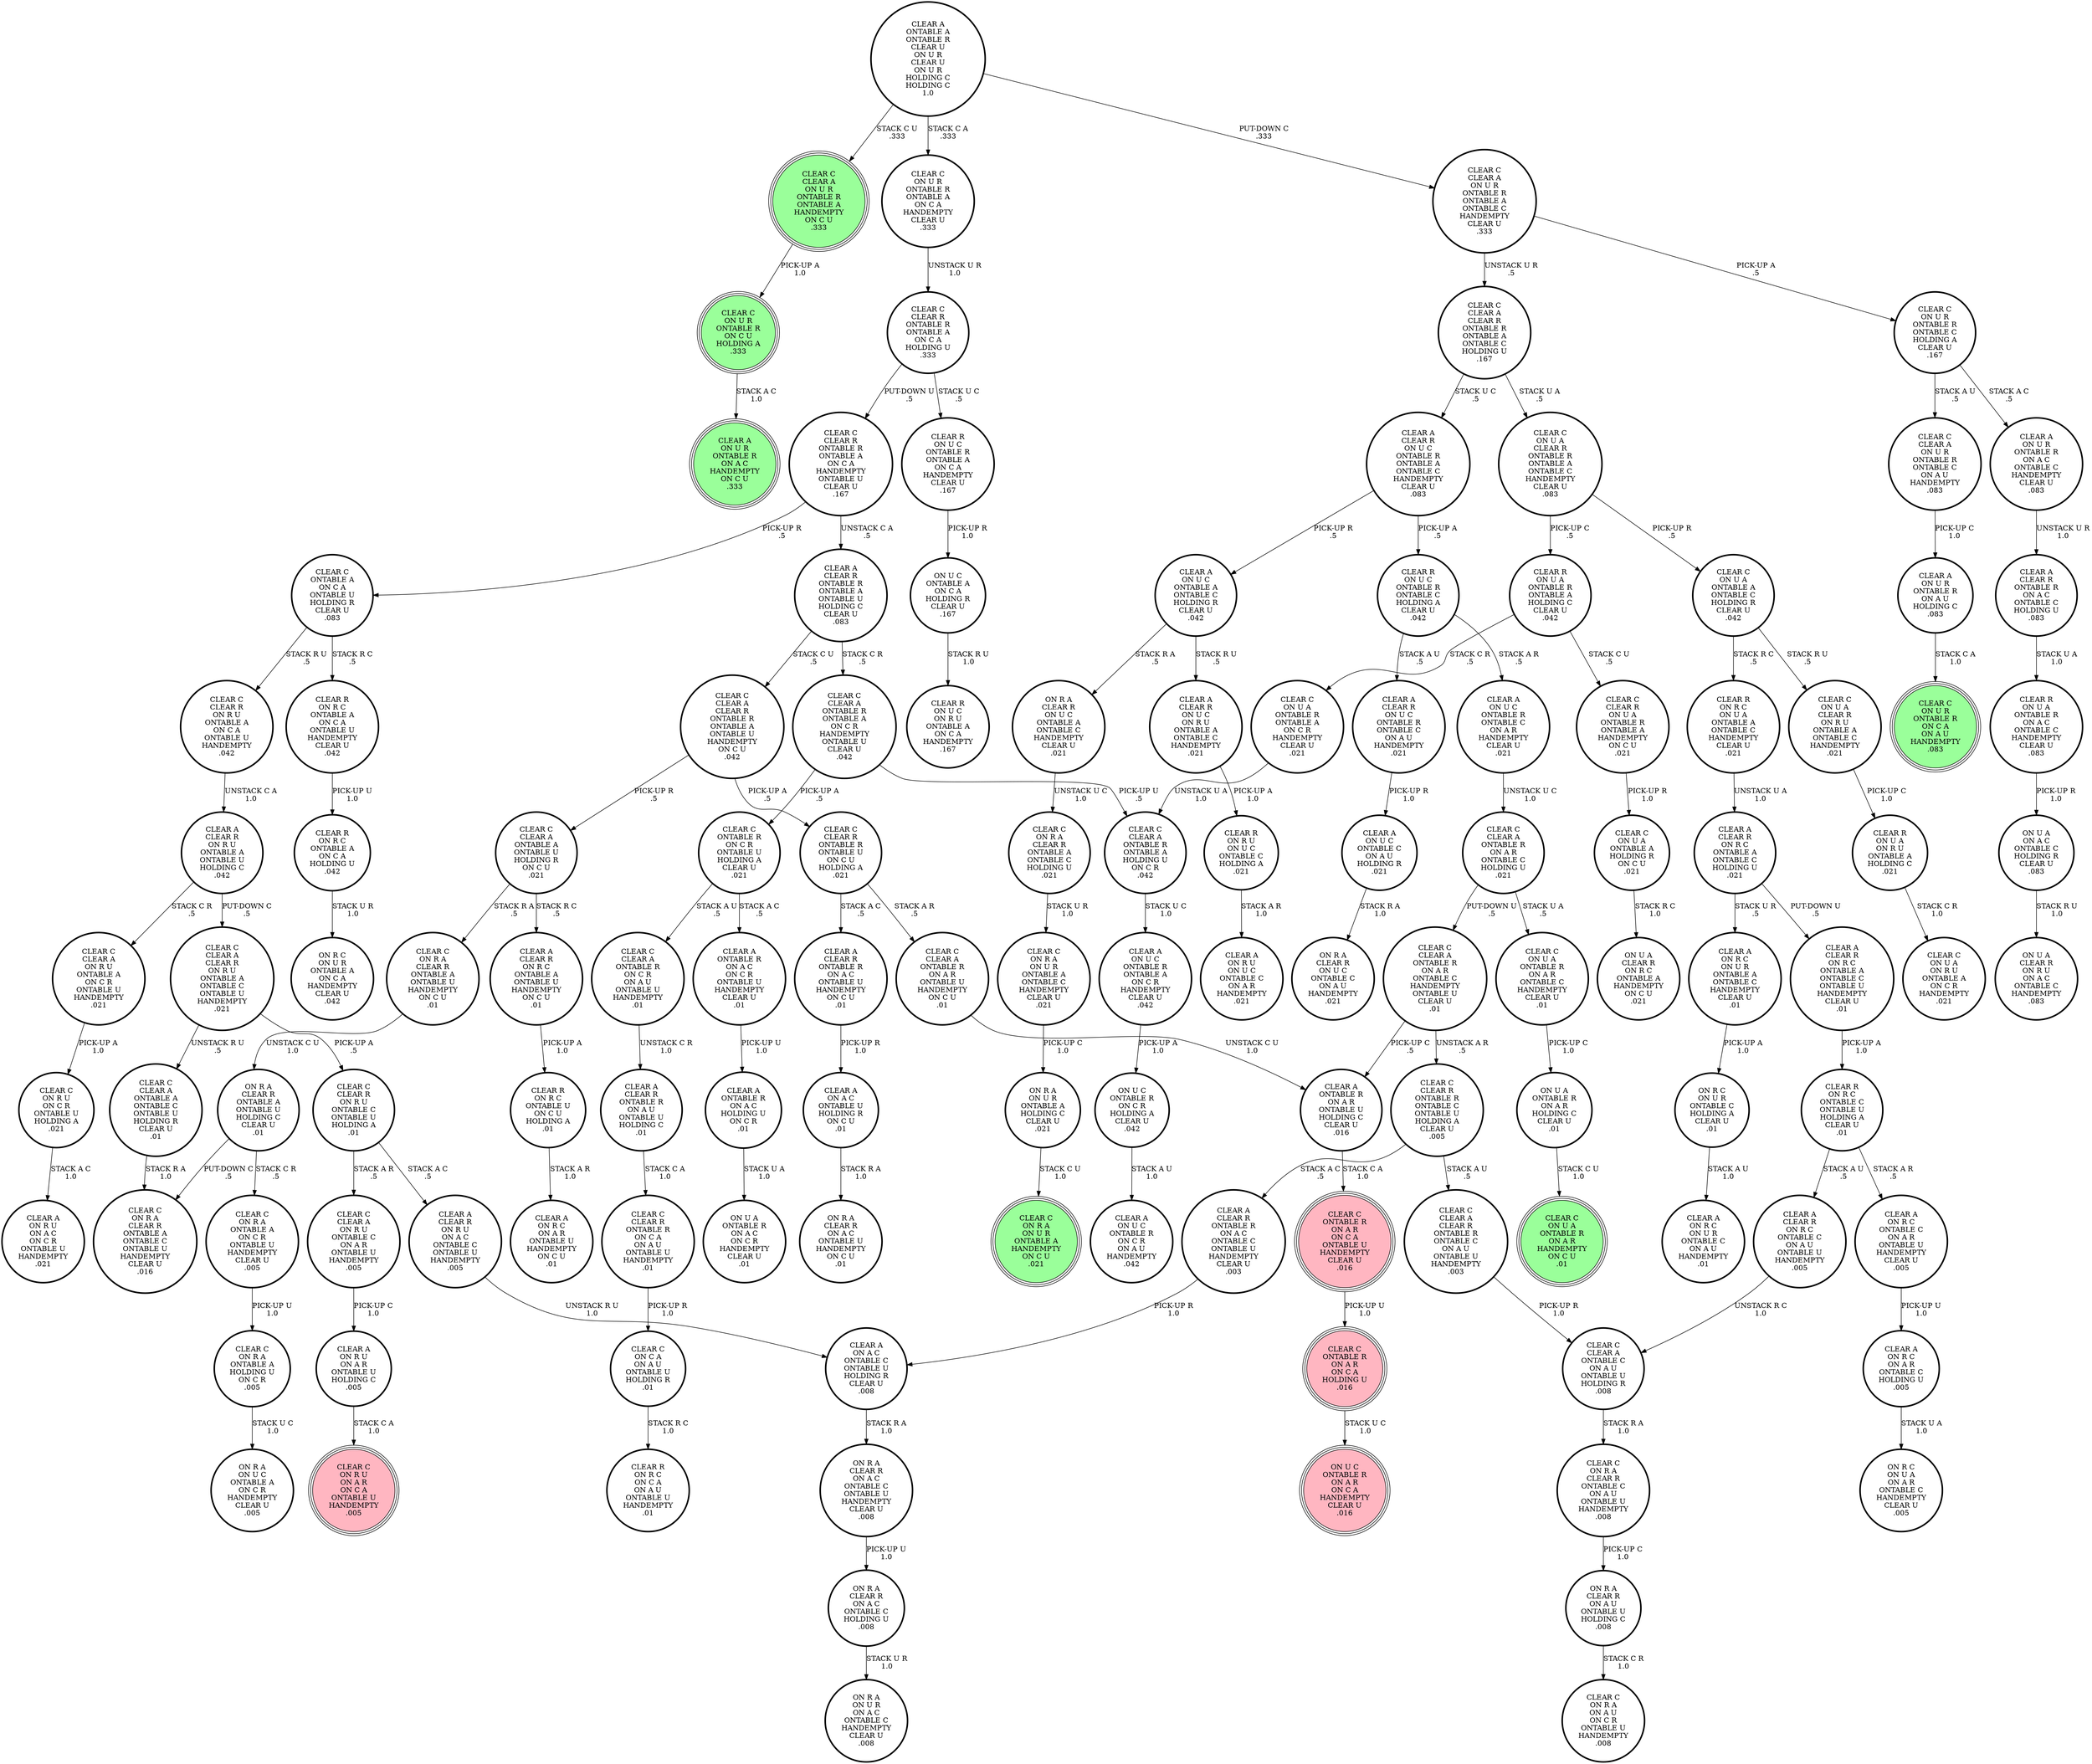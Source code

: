 digraph {
"CLEAR C\nCLEAR A\nON U R\nONTABLE R\nONTABLE A\nHANDEMPTY\nON C U\n.333\n" -> "CLEAR C\nON U R\nONTABLE R\nON C U\nHOLDING A\n.333\n"[label="PICK-UP A\n1.0\n"];
"CLEAR C\nON U A\nCLEAR R\nONTABLE R\nONTABLE A\nONTABLE C\nHANDEMPTY\nCLEAR U\n.083\n" -> "CLEAR C\nON U A\nONTABLE A\nONTABLE C\nHOLDING R\nCLEAR U\n.042\n"[label="PICK-UP R\n.5\n"];
"CLEAR C\nON U A\nCLEAR R\nONTABLE R\nONTABLE A\nONTABLE C\nHANDEMPTY\nCLEAR U\n.083\n" -> "CLEAR R\nON U A\nONTABLE R\nONTABLE A\nHOLDING C\nCLEAR U\n.042\n"[label="PICK-UP C\n.5\n"];
"CLEAR C\nON R U\nON C R\nONTABLE U\nHOLDING A\n.021\n" -> "CLEAR A\nON R U\nON A C\nON C R\nONTABLE U\nHANDEMPTY\n.021\n"[label="STACK A C\n1.0\n"];
"CLEAR C\nCLEAR A\nON R U\nONTABLE C\nON A R\nONTABLE U\nHANDEMPTY\n.005\n" -> "CLEAR A\nON R U\nON A R\nONTABLE U\nHOLDING C\n.005\n"[label="PICK-UP C\n1.0\n"];
"CLEAR C\nON C A\nON A U\nONTABLE U\nHOLDING R\n.01\n" -> "CLEAR R\nON R C\nON C A\nON A U\nONTABLE U\nHANDEMPTY\n.01\n"[label="STACK R C\n1.0\n"];
"CLEAR C\nCLEAR A\nONTABLE A\nONTABLE U\nHOLDING R\nON C U\n.021\n" -> "CLEAR C\nON R A\nCLEAR R\nONTABLE A\nONTABLE U\nHANDEMPTY\nON C U\n.01\n"[label="STACK R A\n.5\n"];
"CLEAR C\nCLEAR A\nONTABLE A\nONTABLE U\nHOLDING R\nON C U\n.021\n" -> "CLEAR A\nCLEAR R\nON R C\nONTABLE A\nONTABLE U\nHANDEMPTY\nON C U\n.01\n"[label="STACK R C\n.5\n"];
"ON U A\nON A C\nONTABLE C\nHOLDING R\nCLEAR U\n.083\n" -> "ON U A\nCLEAR R\nON R U\nON A C\nONTABLE C\nHANDEMPTY\n.083\n"[label="STACK R U\n1.0\n"];
"CLEAR C\nCLEAR A\nCLEAR R\nONTABLE R\nONTABLE C\nON A U\nONTABLE U\nHANDEMPTY\n.003\n" -> "CLEAR C\nCLEAR A\nONTABLE C\nON A U\nONTABLE U\nHOLDING R\n.008\n"[label="PICK-UP R\n1.0\n"];
"CLEAR R\nON U A\nONTABLE R\nON A C\nONTABLE C\nHANDEMPTY\nCLEAR U\n.083\n" -> "ON U A\nON A C\nONTABLE C\nHOLDING R\nCLEAR U\n.083\n"[label="PICK-UP R\n1.0\n"];
"CLEAR A\nCLEAR R\nONTABLE R\nONTABLE A\nONTABLE U\nHOLDING C\nCLEAR U\n.083\n" -> "CLEAR C\nCLEAR A\nONTABLE R\nONTABLE A\nON C R\nHANDEMPTY\nONTABLE U\nCLEAR U\n.042\n"[label="STACK C R\n.5\n"];
"CLEAR A\nCLEAR R\nONTABLE R\nONTABLE A\nONTABLE U\nHOLDING C\nCLEAR U\n.083\n" -> "CLEAR C\nCLEAR A\nCLEAR R\nONTABLE R\nONTABLE A\nONTABLE U\nHANDEMPTY\nON C U\n.042\n"[label="STACK C U\n.5\n"];
"CLEAR C\nCLEAR A\nON R U\nONTABLE A\nON C R\nONTABLE U\nHANDEMPTY\n.021\n" -> "CLEAR C\nON R U\nON C R\nONTABLE U\nHOLDING A\n.021\n"[label="PICK-UP A\n1.0\n"];
"CLEAR A\nCLEAR R\nON R C\nONTABLE A\nONTABLE U\nHANDEMPTY\nON C U\n.01\n" -> "CLEAR R\nON R C\nONTABLE U\nON C U\nHOLDING A\n.01\n"[label="PICK-UP A\n1.0\n"];
"CLEAR A\nON R C\nON A R\nONTABLE C\nHOLDING U\n.005\n" -> "ON R C\nON U A\nON A R\nONTABLE C\nHANDEMPTY\nCLEAR U\n.005\n"[label="STACK U A\n1.0\n"];
"ON R A\nCLEAR R\nON A C\nONTABLE C\nHOLDING U\n.008\n" -> "ON R A\nON U R\nON A C\nONTABLE C\nHANDEMPTY\nCLEAR U\n.008\n"[label="STACK U R\n1.0\n"];
"CLEAR C\nON R A\nCLEAR R\nONTABLE A\nONTABLE C\nHOLDING U\n.021\n" -> "CLEAR C\nON R A\nON U R\nONTABLE A\nONTABLE C\nHANDEMPTY\nCLEAR U\n.021\n"[label="STACK U R\n1.0\n"];
"CLEAR C\nON U A\nONTABLE R\nON A R\nONTABLE C\nHANDEMPTY\nCLEAR U\n.01\n" -> "ON U A\nONTABLE R\nON A R\nHOLDING C\nCLEAR U\n.01\n"[label="PICK-UP C\n1.0\n"];
"CLEAR C\nCLEAR A\nCLEAR R\nON R U\nONTABLE A\nONTABLE C\nONTABLE U\nHANDEMPTY\n.021\n" -> "CLEAR C\nCLEAR R\nON R U\nONTABLE C\nONTABLE U\nHOLDING A\n.01\n"[label="PICK-UP A\n.5\n"];
"CLEAR C\nCLEAR A\nCLEAR R\nON R U\nONTABLE A\nONTABLE C\nONTABLE U\nHANDEMPTY\n.021\n" -> "CLEAR C\nCLEAR A\nONTABLE A\nONTABLE C\nONTABLE U\nHOLDING R\nCLEAR U\n.01\n"[label="UNSTACK R U\n.5\n"];
"CLEAR C\nON R A\nCLEAR R\nONTABLE C\nON A U\nONTABLE U\nHANDEMPTY\n.008\n" -> "ON R A\nCLEAR R\nON A U\nONTABLE U\nHOLDING C\n.008\n"[label="PICK-UP C\n1.0\n"];
"ON R A\nCLEAR R\nON A U\nONTABLE U\nHOLDING C\n.008\n" -> "CLEAR C\nON R A\nON A U\nON C R\nONTABLE U\nHANDEMPTY\n.008\n"[label="STACK C R\n1.0\n"];
"CLEAR R\nON U A\nON R U\nONTABLE A\nHOLDING C\n.021\n" -> "CLEAR C\nON U A\nON R U\nONTABLE A\nON C R\nHANDEMPTY\n.021\n"[label="STACK C R\n1.0\n"];
"CLEAR C\nCLEAR A\nONTABLE R\nONTABLE A\nON C R\nHANDEMPTY\nONTABLE U\nCLEAR U\n.042\n" -> "CLEAR C\nCLEAR A\nONTABLE R\nONTABLE A\nHOLDING U\nON C R\n.042\n"[label="PICK-UP U\n.5\n"];
"CLEAR C\nCLEAR A\nONTABLE R\nONTABLE A\nON C R\nHANDEMPTY\nONTABLE U\nCLEAR U\n.042\n" -> "CLEAR C\nONTABLE R\nON C R\nONTABLE U\nHOLDING A\nCLEAR U\n.021\n"[label="PICK-UP A\n.5\n"];
"CLEAR A\nON U C\nONTABLE R\nONTABLE A\nON C R\nHANDEMPTY\nCLEAR U\n.042\n" -> "ON U C\nONTABLE R\nON C R\nHOLDING A\nCLEAR U\n.042\n"[label="PICK-UP A\n1.0\n"];
"CLEAR A\nON U R\nONTABLE R\nON A U\nHOLDING C\n.083\n" -> "CLEAR C\nON U R\nONTABLE R\nON C A\nON A U\nHANDEMPTY\n.083\n"[label="STACK C A\n1.0\n"];
"CLEAR C\nCLEAR A\nONTABLE R\nON A R\nONTABLE U\nHANDEMPTY\nON C U\n.01\n" -> "CLEAR A\nONTABLE R\nON A R\nONTABLE U\nHOLDING C\nCLEAR U\n.016\n"[label="UNSTACK C U\n1.0\n"];
"CLEAR A\nON U C\nONTABLE R\nONTABLE C\nON A R\nHANDEMPTY\nCLEAR U\n.021\n" -> "CLEAR C\nCLEAR A\nONTABLE R\nON A R\nONTABLE C\nHOLDING U\n.021\n"[label="UNSTACK U C\n1.0\n"];
"CLEAR C\nON U R\nONTABLE R\nONTABLE A\nON C A\nHANDEMPTY\nCLEAR U\n.333\n" -> "CLEAR C\nCLEAR R\nONTABLE R\nONTABLE A\nON C A\nHOLDING U\n.333\n"[label="UNSTACK U R\n1.0\n"];
"CLEAR C\nONTABLE A\nON C A\nONTABLE U\nHOLDING R\nCLEAR U\n.083\n" -> "CLEAR R\nON R C\nONTABLE A\nON C A\nONTABLE U\nHANDEMPTY\nCLEAR U\n.042\n"[label="STACK R C\n.5\n"];
"CLEAR C\nONTABLE A\nON C A\nONTABLE U\nHOLDING R\nCLEAR U\n.083\n" -> "CLEAR C\nCLEAR R\nON R U\nONTABLE A\nON C A\nONTABLE U\nHANDEMPTY\n.042\n"[label="STACK R U\n.5\n"];
"CLEAR A\nCLEAR R\nON R C\nONTABLE A\nONTABLE C\nHOLDING U\n.021\n" -> "CLEAR A\nCLEAR R\nON R C\nONTABLE A\nONTABLE C\nONTABLE U\nHANDEMPTY\nCLEAR U\n.01\n"[label="PUT-DOWN U\n.5\n"];
"CLEAR A\nCLEAR R\nON R C\nONTABLE A\nONTABLE C\nHOLDING U\n.021\n" -> "CLEAR A\nON R C\nON U R\nONTABLE A\nONTABLE C\nHANDEMPTY\nCLEAR U\n.01\n"[label="STACK U R\n.5\n"];
"CLEAR C\nON R A\nCLEAR R\nONTABLE A\nONTABLE U\nHANDEMPTY\nON C U\n.01\n" -> "ON R A\nCLEAR R\nONTABLE A\nONTABLE U\nHOLDING C\nCLEAR U\n.01\n"[label="UNSTACK C U\n1.0\n"];
"CLEAR C\nCLEAR A\nONTABLE R\nON A R\nONTABLE C\nHANDEMPTY\nONTABLE U\nCLEAR U\n.01\n" -> "CLEAR A\nONTABLE R\nON A R\nONTABLE U\nHOLDING C\nCLEAR U\n.016\n"[label="PICK-UP C\n.5\n"];
"CLEAR C\nCLEAR A\nONTABLE R\nON A R\nONTABLE C\nHANDEMPTY\nONTABLE U\nCLEAR U\n.01\n" -> "CLEAR C\nCLEAR R\nONTABLE R\nONTABLE C\nONTABLE U\nHOLDING A\nCLEAR U\n.005\n"[label="UNSTACK A R\n.5\n"];
"CLEAR A\nONTABLE R\nON A R\nONTABLE U\nHOLDING C\nCLEAR U\n.016\n" -> "CLEAR C\nONTABLE R\nON A R\nON C A\nONTABLE U\nHANDEMPTY\nCLEAR U\n.016\n"[label="STACK C A\n1.0\n"];
"CLEAR C\nCLEAR A\nONTABLE R\nONTABLE A\nHOLDING U\nON C R\n.042\n" -> "CLEAR A\nON U C\nONTABLE R\nONTABLE A\nON C R\nHANDEMPTY\nCLEAR U\n.042\n"[label="STACK U C\n1.0\n"];
"CLEAR C\nCLEAR A\nCLEAR R\nONTABLE R\nONTABLE A\nONTABLE C\nHOLDING U\n.167\n" -> "CLEAR A\nCLEAR R\nON U C\nONTABLE R\nONTABLE A\nONTABLE C\nHANDEMPTY\nCLEAR U\n.083\n"[label="STACK U C\n.5\n"];
"CLEAR C\nCLEAR A\nCLEAR R\nONTABLE R\nONTABLE A\nONTABLE C\nHOLDING U\n.167\n" -> "CLEAR C\nON U A\nCLEAR R\nONTABLE R\nONTABLE A\nONTABLE C\nHANDEMPTY\nCLEAR U\n.083\n"[label="STACK U A\n.5\n"];
"CLEAR A\nON A C\nONTABLE C\nONTABLE U\nHOLDING R\nCLEAR U\n.008\n" -> "ON R A\nCLEAR R\nON A C\nONTABLE C\nONTABLE U\nHANDEMPTY\nCLEAR U\n.008\n"[label="STACK R A\n1.0\n"];
"CLEAR C\nCLEAR R\nON R U\nONTABLE A\nON C A\nONTABLE U\nHANDEMPTY\n.042\n" -> "CLEAR A\nCLEAR R\nON R U\nONTABLE A\nONTABLE U\nHOLDING C\n.042\n"[label="UNSTACK C A\n1.0\n"];
"CLEAR C\nONTABLE R\nON A R\nON C A\nONTABLE U\nHANDEMPTY\nCLEAR U\n.016\n" -> "CLEAR C\nONTABLE R\nON A R\nON C A\nHOLDING U\n.016\n"[label="PICK-UP U\n1.0\n"];
"CLEAR A\nONTABLE R\nON A C\nON C R\nONTABLE U\nHANDEMPTY\nCLEAR U\n.01\n" -> "CLEAR A\nONTABLE R\nON A C\nHOLDING U\nON C R\n.01\n"[label="PICK-UP U\n1.0\n"];
"CLEAR A\nCLEAR R\nON U C\nON R U\nONTABLE A\nONTABLE C\nHANDEMPTY\n.021\n" -> "CLEAR R\nON R U\nON U C\nONTABLE C\nHOLDING A\n.021\n"[label="PICK-UP A\n1.0\n"];
"CLEAR A\nON U C\nONTABLE A\nONTABLE C\nHOLDING R\nCLEAR U\n.042\n" -> "CLEAR A\nCLEAR R\nON U C\nON R U\nONTABLE A\nONTABLE C\nHANDEMPTY\n.021\n"[label="STACK R U\n.5\n"];
"CLEAR A\nON U C\nONTABLE A\nONTABLE C\nHOLDING R\nCLEAR U\n.042\n" -> "ON R A\nCLEAR R\nON U C\nONTABLE A\nONTABLE C\nHANDEMPTY\nCLEAR U\n.021\n"[label="STACK R A\n.5\n"];
"CLEAR C\nON U R\nONTABLE R\nONTABLE C\nHOLDING A\nCLEAR U\n.167\n" -> "CLEAR A\nON U R\nONTABLE R\nON A C\nONTABLE C\nHANDEMPTY\nCLEAR U\n.083\n"[label="STACK A C\n.5\n"];
"CLEAR C\nON U R\nONTABLE R\nONTABLE C\nHOLDING A\nCLEAR U\n.167\n" -> "CLEAR C\nCLEAR A\nON U R\nONTABLE R\nONTABLE C\nON A U\nHANDEMPTY\n.083\n"[label="STACK A U\n.5\n"];
"CLEAR C\nONTABLE R\nON C R\nONTABLE U\nHOLDING A\nCLEAR U\n.021\n" -> "CLEAR C\nCLEAR A\nONTABLE R\nON C R\nON A U\nONTABLE U\nHANDEMPTY\n.01\n"[label="STACK A U\n.5\n"];
"CLEAR C\nONTABLE R\nON C R\nONTABLE U\nHOLDING A\nCLEAR U\n.021\n" -> "CLEAR A\nONTABLE R\nON A C\nON C R\nONTABLE U\nHANDEMPTY\nCLEAR U\n.01\n"[label="STACK A C\n.5\n"];
"CLEAR C\nCLEAR R\nONTABLE R\nONTABLE A\nON C A\nHOLDING U\n.333\n" -> "CLEAR R\nON U C\nONTABLE R\nONTABLE A\nON C A\nHANDEMPTY\nCLEAR U\n.167\n"[label="STACK U C\n.5\n"];
"CLEAR C\nCLEAR R\nONTABLE R\nONTABLE A\nON C A\nHOLDING U\n.333\n" -> "CLEAR C\nCLEAR R\nONTABLE R\nONTABLE A\nON C A\nHANDEMPTY\nONTABLE U\nCLEAR U\n.167\n"[label="PUT-DOWN U\n.5\n"];
"CLEAR A\nCLEAR R\nONTABLE R\nON A C\nONTABLE U\nHANDEMPTY\nON C U\n.01\n" -> "CLEAR A\nON A C\nONTABLE U\nHOLDING R\nON C U\n.01\n"[label="PICK-UP R\n1.0\n"];
"CLEAR A\nONTABLE R\nON A C\nHOLDING U\nON C R\n.01\n" -> "ON U A\nONTABLE R\nON A C\nON C R\nHANDEMPTY\nCLEAR U\n.01\n"[label="STACK U A\n1.0\n"];
"CLEAR C\nCLEAR A\nON U R\nONTABLE R\nONTABLE C\nON A U\nHANDEMPTY\n.083\n" -> "CLEAR A\nON U R\nONTABLE R\nON A U\nHOLDING C\n.083\n"[label="PICK-UP C\n1.0\n"];
"CLEAR C\nON U A\nONTABLE R\nONTABLE A\nON C R\nHANDEMPTY\nCLEAR U\n.021\n" -> "CLEAR C\nCLEAR A\nONTABLE R\nONTABLE A\nHOLDING U\nON C R\n.042\n"[label="UNSTACK U A\n1.0\n"];
"CLEAR R\nON R C\nONTABLE U\nON C U\nHOLDING A\n.01\n" -> "CLEAR A\nON R C\nON A R\nONTABLE U\nHANDEMPTY\nON C U\n.01\n"[label="STACK A R\n1.0\n"];
"CLEAR C\nON U A\nONTABLE A\nHOLDING R\nON C U\n.021\n" -> "ON U A\nCLEAR R\nON R C\nONTABLE A\nHANDEMPTY\nON C U\n.021\n"[label="STACK R C\n1.0\n"];
"CLEAR C\nON U A\nONTABLE A\nONTABLE C\nHOLDING R\nCLEAR U\n.042\n" -> "CLEAR C\nON U A\nCLEAR R\nON R U\nONTABLE A\nONTABLE C\nHANDEMPTY\n.021\n"[label="STACK R U\n.5\n"];
"CLEAR C\nON U A\nONTABLE A\nONTABLE C\nHOLDING R\nCLEAR U\n.042\n" -> "CLEAR R\nON R C\nON U A\nONTABLE A\nONTABLE C\nHANDEMPTY\nCLEAR U\n.021\n"[label="STACK R C\n.5\n"];
"CLEAR C\nON R A\nONTABLE A\nON C R\nONTABLE U\nHANDEMPTY\nCLEAR U\n.005\n" -> "CLEAR C\nON R A\nONTABLE A\nHOLDING U\nON C R\n.005\n"[label="PICK-UP U\n1.0\n"];
"CLEAR C\nCLEAR R\nON U A\nONTABLE R\nONTABLE A\nHANDEMPTY\nON C U\n.021\n" -> "CLEAR C\nON U A\nONTABLE A\nHOLDING R\nON C U\n.021\n"[label="PICK-UP R\n1.0\n"];
"CLEAR A\nCLEAR R\nONTABLE R\nON A U\nONTABLE U\nHOLDING C\n.01\n" -> "CLEAR C\nCLEAR R\nONTABLE R\nON C A\nON A U\nONTABLE U\nHANDEMPTY\n.01\n"[label="STACK C A\n1.0\n"];
"CLEAR C\nCLEAR R\nONTABLE R\nONTABLE U\nON C U\nHOLDING A\n.021\n" -> "CLEAR A\nCLEAR R\nONTABLE R\nON A C\nONTABLE U\nHANDEMPTY\nON C U\n.01\n"[label="STACK A C\n.5\n"];
"CLEAR C\nCLEAR R\nONTABLE R\nONTABLE U\nON C U\nHOLDING A\n.021\n" -> "CLEAR C\nCLEAR A\nONTABLE R\nON A R\nONTABLE U\nHANDEMPTY\nON C U\n.01\n"[label="STACK A R\n.5\n"];
"CLEAR C\nCLEAR A\nON U R\nONTABLE R\nONTABLE A\nONTABLE C\nHANDEMPTY\nCLEAR U\n.333\n" -> "CLEAR C\nON U R\nONTABLE R\nONTABLE C\nHOLDING A\nCLEAR U\n.167\n"[label="PICK-UP A\n.5\n"];
"CLEAR C\nCLEAR A\nON U R\nONTABLE R\nONTABLE A\nONTABLE C\nHANDEMPTY\nCLEAR U\n.333\n" -> "CLEAR C\nCLEAR A\nCLEAR R\nONTABLE R\nONTABLE A\nONTABLE C\nHOLDING U\n.167\n"[label="UNSTACK U R\n.5\n"];
"CLEAR C\nCLEAR A\nCLEAR R\nONTABLE R\nONTABLE A\nONTABLE U\nHANDEMPTY\nON C U\n.042\n" -> "CLEAR C\nCLEAR A\nONTABLE A\nONTABLE U\nHOLDING R\nON C U\n.021\n"[label="PICK-UP R\n.5\n"];
"CLEAR C\nCLEAR A\nCLEAR R\nONTABLE R\nONTABLE A\nONTABLE U\nHANDEMPTY\nON C U\n.042\n" -> "CLEAR C\nCLEAR R\nONTABLE R\nONTABLE U\nON C U\nHOLDING A\n.021\n"[label="PICK-UP A\n.5\n"];
"CLEAR A\nON U C\nONTABLE C\nON A U\nHOLDING R\n.021\n" -> "ON R A\nCLEAR R\nON U C\nONTABLE C\nON A U\nHANDEMPTY\n.021\n"[label="STACK R A\n1.0\n"];
"CLEAR R\nON R C\nONTABLE A\nON C A\nONTABLE U\nHANDEMPTY\nCLEAR U\n.042\n" -> "CLEAR R\nON R C\nONTABLE A\nON C A\nHOLDING U\n.042\n"[label="PICK-UP U\n1.0\n"];
"CLEAR C\nCLEAR A\nONTABLE A\nONTABLE C\nONTABLE U\nHOLDING R\nCLEAR U\n.01\n" -> "CLEAR C\nON R A\nCLEAR R\nONTABLE A\nONTABLE C\nONTABLE U\nHANDEMPTY\nCLEAR U\n.016\n"[label="STACK R A\n1.0\n"];
"CLEAR R\nON U C\nONTABLE R\nONTABLE C\nHOLDING A\nCLEAR U\n.042\n" -> "CLEAR A\nON U C\nONTABLE R\nONTABLE C\nON A R\nHANDEMPTY\nCLEAR U\n.021\n"[label="STACK A R\n.5\n"];
"CLEAR R\nON U C\nONTABLE R\nONTABLE C\nHOLDING A\nCLEAR U\n.042\n" -> "CLEAR A\nCLEAR R\nON U C\nONTABLE R\nONTABLE C\nON A U\nHANDEMPTY\n.021\n"[label="STACK A U\n.5\n"];
"CLEAR R\nON R C\nONTABLE A\nON C A\nHOLDING U\n.042\n" -> "ON R C\nON U R\nONTABLE A\nON C A\nHANDEMPTY\nCLEAR U\n.042\n"[label="STACK U R\n1.0\n"];
"CLEAR A\nCLEAR R\nON U C\nONTABLE R\nONTABLE A\nONTABLE C\nHANDEMPTY\nCLEAR U\n.083\n" -> "CLEAR R\nON U C\nONTABLE R\nONTABLE C\nHOLDING A\nCLEAR U\n.042\n"[label="PICK-UP A\n.5\n"];
"CLEAR A\nCLEAR R\nON U C\nONTABLE R\nONTABLE A\nONTABLE C\nHANDEMPTY\nCLEAR U\n.083\n" -> "CLEAR A\nON U C\nONTABLE A\nONTABLE C\nHOLDING R\nCLEAR U\n.042\n"[label="PICK-UP R\n.5\n"];
"CLEAR A\nCLEAR R\nON U C\nONTABLE R\nONTABLE C\nON A U\nHANDEMPTY\n.021\n" -> "CLEAR A\nON U C\nONTABLE C\nON A U\nHOLDING R\n.021\n"[label="PICK-UP R\n1.0\n"];
"CLEAR C\nON U R\nONTABLE R\nON C U\nHOLDING A\n.333\n" -> "CLEAR A\nON U R\nONTABLE R\nON A C\nHANDEMPTY\nON C U\n.333\n"[label="STACK A C\n1.0\n"];
"CLEAR A\nON A C\nONTABLE U\nHOLDING R\nON C U\n.01\n" -> "ON R A\nCLEAR R\nON A C\nONTABLE U\nHANDEMPTY\nON C U\n.01\n"[label="STACK R A\n1.0\n"];
"CLEAR R\nON U C\nONTABLE R\nONTABLE A\nON C A\nHANDEMPTY\nCLEAR U\n.167\n" -> "ON U C\nONTABLE A\nON C A\nHOLDING R\nCLEAR U\n.167\n"[label="PICK-UP R\n1.0\n"];
"CLEAR A\nON R C\nON U R\nONTABLE A\nONTABLE C\nHANDEMPTY\nCLEAR U\n.01\n" -> "ON R C\nON U R\nONTABLE C\nHOLDING A\nCLEAR U\n.01\n"[label="PICK-UP A\n1.0\n"];
"CLEAR A\nON R U\nON A R\nONTABLE U\nHOLDING C\n.005\n" -> "CLEAR C\nON R U\nON A R\nON C A\nONTABLE U\nHANDEMPTY\n.005\n"[label="STACK C A\n1.0\n"];
"CLEAR A\nCLEAR R\nON R C\nONTABLE A\nONTABLE C\nONTABLE U\nHANDEMPTY\nCLEAR U\n.01\n" -> "CLEAR R\nON R C\nONTABLE C\nONTABLE U\nHOLDING A\nCLEAR U\n.01\n"[label="PICK-UP A\n1.0\n"];
"CLEAR A\nCLEAR R\nONTABLE R\nON A C\nONTABLE C\nHOLDING U\n.083\n" -> "CLEAR R\nON U A\nONTABLE R\nON A C\nONTABLE C\nHANDEMPTY\nCLEAR U\n.083\n"[label="STACK U A\n1.0\n"];
"CLEAR C\nCLEAR R\nONTABLE R\nONTABLE C\nONTABLE U\nHOLDING A\nCLEAR U\n.005\n" -> "CLEAR C\nCLEAR A\nCLEAR R\nONTABLE R\nONTABLE C\nON A U\nONTABLE U\nHANDEMPTY\n.003\n"[label="STACK A U\n.5\n"];
"CLEAR C\nCLEAR R\nONTABLE R\nONTABLE C\nONTABLE U\nHOLDING A\nCLEAR U\n.005\n" -> "CLEAR A\nCLEAR R\nONTABLE R\nON A C\nONTABLE C\nONTABLE U\nHANDEMPTY\nCLEAR U\n.003\n"[label="STACK A C\n.5\n"];
"CLEAR C\nON U A\nCLEAR R\nON R U\nONTABLE A\nONTABLE C\nHANDEMPTY\n.021\n" -> "CLEAR R\nON U A\nON R U\nONTABLE A\nHOLDING C\n.021\n"[label="PICK-UP C\n1.0\n"];
"CLEAR A\nCLEAR R\nON R U\nONTABLE A\nONTABLE U\nHOLDING C\n.042\n" -> "CLEAR C\nCLEAR A\nCLEAR R\nON R U\nONTABLE A\nONTABLE C\nONTABLE U\nHANDEMPTY\n.021\n"[label="PUT-DOWN C\n.5\n"];
"CLEAR A\nCLEAR R\nON R U\nONTABLE A\nONTABLE U\nHOLDING C\n.042\n" -> "CLEAR C\nCLEAR A\nON R U\nONTABLE A\nON C R\nONTABLE U\nHANDEMPTY\n.021\n"[label="STACK C R\n.5\n"];
"ON U A\nONTABLE R\nON A R\nHOLDING C\nCLEAR U\n.01\n" -> "CLEAR C\nON U A\nONTABLE R\nON A R\nHANDEMPTY\nON C U\n.01\n"[label="STACK C U\n1.0\n"];
"CLEAR A\nONTABLE A\nONTABLE R\nCLEAR U\nON U R\nCLEAR U\nON U R\nHOLDING C\nHOLDING C\n1.0\n" -> "CLEAR C\nCLEAR A\nON U R\nONTABLE R\nONTABLE A\nHANDEMPTY\nON C U\n.333\n"[label="STACK C U\n.333\n"];
"CLEAR A\nONTABLE A\nONTABLE R\nCLEAR U\nON U R\nCLEAR U\nON U R\nHOLDING C\nHOLDING C\n1.0\n" -> "CLEAR C\nON U R\nONTABLE R\nONTABLE A\nON C A\nHANDEMPTY\nCLEAR U\n.333\n"[label="STACK C A\n.333\n"];
"CLEAR A\nONTABLE A\nONTABLE R\nCLEAR U\nON U R\nCLEAR U\nON U R\nHOLDING C\nHOLDING C\n1.0\n" -> "CLEAR C\nCLEAR A\nON U R\nONTABLE R\nONTABLE A\nONTABLE C\nHANDEMPTY\nCLEAR U\n.333\n"[label="PUT-DOWN C\n.333\n"];
"CLEAR A\nON U R\nONTABLE R\nON A C\nONTABLE C\nHANDEMPTY\nCLEAR U\n.083\n" -> "CLEAR A\nCLEAR R\nONTABLE R\nON A C\nONTABLE C\nHOLDING U\n.083\n"[label="UNSTACK U R\n1.0\n"];
"CLEAR C\nCLEAR A\nONTABLE R\nON C R\nON A U\nONTABLE U\nHANDEMPTY\n.01\n" -> "CLEAR A\nCLEAR R\nONTABLE R\nON A U\nONTABLE U\nHOLDING C\n.01\n"[label="UNSTACK C R\n1.0\n"];
"ON U C\nONTABLE A\nON C A\nHOLDING R\nCLEAR U\n.167\n" -> "CLEAR R\nON U C\nON R U\nONTABLE A\nON C A\nHANDEMPTY\n.167\n"[label="STACK R U\n1.0\n"];
"CLEAR A\nCLEAR R\nON R U\nON A C\nONTABLE C\nONTABLE U\nHANDEMPTY\n.005\n" -> "CLEAR A\nON A C\nONTABLE C\nONTABLE U\nHOLDING R\nCLEAR U\n.008\n"[label="UNSTACK R U\n1.0\n"];
"CLEAR A\nCLEAR R\nON R C\nONTABLE C\nON A U\nONTABLE U\nHANDEMPTY\n.005\n" -> "CLEAR C\nCLEAR A\nONTABLE C\nON A U\nONTABLE U\nHOLDING R\n.008\n"[label="UNSTACK R C\n1.0\n"];
"CLEAR R\nON R C\nON U A\nONTABLE A\nONTABLE C\nHANDEMPTY\nCLEAR U\n.021\n" -> "CLEAR A\nCLEAR R\nON R C\nONTABLE A\nONTABLE C\nHOLDING U\n.021\n"[label="UNSTACK U A\n1.0\n"];
"CLEAR C\nON R A\nON U R\nONTABLE A\nONTABLE C\nHANDEMPTY\nCLEAR U\n.021\n" -> "ON R A\nON U R\nONTABLE A\nHOLDING C\nCLEAR U\n.021\n"[label="PICK-UP C\n1.0\n"];
"ON R A\nCLEAR R\nON A C\nONTABLE C\nONTABLE U\nHANDEMPTY\nCLEAR U\n.008\n" -> "ON R A\nCLEAR R\nON A C\nONTABLE C\nHOLDING U\n.008\n"[label="PICK-UP U\n1.0\n"];
"ON R A\nCLEAR R\nON U C\nONTABLE A\nONTABLE C\nHANDEMPTY\nCLEAR U\n.021\n" -> "CLEAR C\nON R A\nCLEAR R\nONTABLE A\nONTABLE C\nHOLDING U\n.021\n"[label="UNSTACK U C\n1.0\n"];
"CLEAR R\nON U A\nONTABLE R\nONTABLE A\nHOLDING C\nCLEAR U\n.042\n" -> "CLEAR C\nCLEAR R\nON U A\nONTABLE R\nONTABLE A\nHANDEMPTY\nON C U\n.021\n"[label="STACK C U\n.5\n"];
"CLEAR R\nON U A\nONTABLE R\nONTABLE A\nHOLDING C\nCLEAR U\n.042\n" -> "CLEAR C\nON U A\nONTABLE R\nONTABLE A\nON C R\nHANDEMPTY\nCLEAR U\n.021\n"[label="STACK C R\n.5\n"];
"ON U C\nONTABLE R\nON C R\nHOLDING A\nCLEAR U\n.042\n" -> "CLEAR A\nON U C\nONTABLE R\nON C R\nON A U\nHANDEMPTY\n.042\n"[label="STACK A U\n1.0\n"];
"CLEAR C\nONTABLE R\nON A R\nON C A\nHOLDING U\n.016\n" -> "ON U C\nONTABLE R\nON A R\nON C A\nHANDEMPTY\nCLEAR U\n.016\n"[label="STACK U C\n1.0\n"];
"CLEAR C\nCLEAR R\nONTABLE R\nON C A\nON A U\nONTABLE U\nHANDEMPTY\n.01\n" -> "CLEAR C\nON C A\nON A U\nONTABLE U\nHOLDING R\n.01\n"[label="PICK-UP R\n1.0\n"];
"CLEAR C\nCLEAR R\nONTABLE R\nONTABLE A\nON C A\nHANDEMPTY\nONTABLE U\nCLEAR U\n.167\n" -> "CLEAR A\nCLEAR R\nONTABLE R\nONTABLE A\nONTABLE U\nHOLDING C\nCLEAR U\n.083\n"[label="UNSTACK C A\n.5\n"];
"CLEAR C\nCLEAR R\nONTABLE R\nONTABLE A\nON C A\nHANDEMPTY\nONTABLE U\nCLEAR U\n.167\n" -> "CLEAR C\nONTABLE A\nON C A\nONTABLE U\nHOLDING R\nCLEAR U\n.083\n"[label="PICK-UP R\n.5\n"];
"CLEAR C\nCLEAR A\nONTABLE R\nON A R\nONTABLE C\nHOLDING U\n.021\n" -> "CLEAR C\nCLEAR A\nONTABLE R\nON A R\nONTABLE C\nHANDEMPTY\nONTABLE U\nCLEAR U\n.01\n"[label="PUT-DOWN U\n.5\n"];
"CLEAR C\nCLEAR A\nONTABLE R\nON A R\nONTABLE C\nHOLDING U\n.021\n" -> "CLEAR C\nON U A\nONTABLE R\nON A R\nONTABLE C\nHANDEMPTY\nCLEAR U\n.01\n"[label="STACK U A\n.5\n"];
"CLEAR C\nON R A\nONTABLE A\nHOLDING U\nON C R\n.005\n" -> "ON R A\nON U C\nONTABLE A\nON C R\nHANDEMPTY\nCLEAR U\n.005\n"[label="STACK U C\n1.0\n"];
"CLEAR R\nON R C\nONTABLE C\nONTABLE U\nHOLDING A\nCLEAR U\n.01\n" -> "CLEAR A\nCLEAR R\nON R C\nONTABLE C\nON A U\nONTABLE U\nHANDEMPTY\n.005\n"[label="STACK A U\n.5\n"];
"CLEAR R\nON R C\nONTABLE C\nONTABLE U\nHOLDING A\nCLEAR U\n.01\n" -> "CLEAR A\nON R C\nONTABLE C\nON A R\nONTABLE U\nHANDEMPTY\nCLEAR U\n.005\n"[label="STACK A R\n.5\n"];
"ON R A\nON U R\nONTABLE A\nHOLDING C\nCLEAR U\n.021\n" -> "CLEAR C\nON R A\nON U R\nONTABLE A\nHANDEMPTY\nON C U\n.021\n"[label="STACK C U\n1.0\n"];
"CLEAR A\nCLEAR R\nONTABLE R\nON A C\nONTABLE C\nONTABLE U\nHANDEMPTY\nCLEAR U\n.003\n" -> "CLEAR A\nON A C\nONTABLE C\nONTABLE U\nHOLDING R\nCLEAR U\n.008\n"[label="PICK-UP R\n1.0\n"];
"ON R C\nON U R\nONTABLE C\nHOLDING A\nCLEAR U\n.01\n" -> "CLEAR A\nON R C\nON U R\nONTABLE C\nON A U\nHANDEMPTY\n.01\n"[label="STACK A U\n1.0\n"];
"CLEAR C\nCLEAR R\nON R U\nONTABLE C\nONTABLE U\nHOLDING A\n.01\n" -> "CLEAR A\nCLEAR R\nON R U\nON A C\nONTABLE C\nONTABLE U\nHANDEMPTY\n.005\n"[label="STACK A C\n.5\n"];
"CLEAR C\nCLEAR R\nON R U\nONTABLE C\nONTABLE U\nHOLDING A\n.01\n" -> "CLEAR C\nCLEAR A\nON R U\nONTABLE C\nON A R\nONTABLE U\nHANDEMPTY\n.005\n"[label="STACK A R\n.5\n"];
"CLEAR R\nON R U\nON U C\nONTABLE C\nHOLDING A\n.021\n" -> "CLEAR A\nON R U\nON U C\nONTABLE C\nON A R\nHANDEMPTY\n.021\n"[label="STACK A R\n1.0\n"];
"CLEAR A\nON R C\nONTABLE C\nON A R\nONTABLE U\nHANDEMPTY\nCLEAR U\n.005\n" -> "CLEAR A\nON R C\nON A R\nONTABLE C\nHOLDING U\n.005\n"[label="PICK-UP U\n1.0\n"];
"ON R A\nCLEAR R\nONTABLE A\nONTABLE U\nHOLDING C\nCLEAR U\n.01\n" -> "CLEAR C\nON R A\nONTABLE A\nON C R\nONTABLE U\nHANDEMPTY\nCLEAR U\n.005\n"[label="STACK C R\n.5\n"];
"ON R A\nCLEAR R\nONTABLE A\nONTABLE U\nHOLDING C\nCLEAR U\n.01\n" -> "CLEAR C\nON R A\nCLEAR R\nONTABLE A\nONTABLE C\nONTABLE U\nHANDEMPTY\nCLEAR U\n.016\n"[label="PUT-DOWN C\n.5\n"];
"CLEAR C\nCLEAR A\nONTABLE C\nON A U\nONTABLE U\nHOLDING R\n.008\n" -> "CLEAR C\nON R A\nCLEAR R\nONTABLE C\nON A U\nONTABLE U\nHANDEMPTY\n.008\n"[label="STACK R A\n1.0\n"];
"CLEAR C\nON R A\nON A U\nON C R\nONTABLE U\nHANDEMPTY\n.008\n" [shape=circle, penwidth=3];
"ON R A\nCLEAR R\nON A C\nONTABLE U\nHANDEMPTY\nON C U\n.01\n" [shape=circle, penwidth=3];
"ON U A\nCLEAR R\nON R U\nON A C\nONTABLE C\nHANDEMPTY\n.083\n" [shape=circle, penwidth=3];
"CLEAR C\nON R U\nON A R\nON C A\nONTABLE U\nHANDEMPTY\n.005\n" [shape=circle, style=filled, fillcolor=lightpink, peripheries=3];
"CLEAR A\nON R U\nON U C\nONTABLE C\nON A R\nHANDEMPTY\n.021\n" [shape=circle, penwidth=3];
"CLEAR R\nON U C\nON R U\nONTABLE A\nON C A\nHANDEMPTY\n.167\n" [shape=circle, penwidth=3];
"CLEAR C\nON U A\nON R U\nONTABLE A\nON C R\nHANDEMPTY\n.021\n" [shape=circle, penwidth=3];
"ON R C\nON U R\nONTABLE A\nON C A\nHANDEMPTY\nCLEAR U\n.042\n" [shape=circle, penwidth=3];
"CLEAR C\nON R A\nCLEAR R\nONTABLE A\nONTABLE C\nONTABLE U\nHANDEMPTY\nCLEAR U\n.016\n" [shape=circle, penwidth=3];
"ON U C\nONTABLE R\nON A R\nON C A\nHANDEMPTY\nCLEAR U\n.016\n" [shape=circle, style=filled, fillcolor=lightpink, peripheries=3];
"ON R C\nON U A\nON A R\nONTABLE C\nHANDEMPTY\nCLEAR U\n.005\n" [shape=circle, penwidth=3];
"CLEAR C\nON U R\nONTABLE R\nON C A\nON A U\nHANDEMPTY\n.083\n" [shape=circle, style=filled, fillcolor=palegreen1, peripheries=3];
"ON R A\nON U C\nONTABLE A\nON C R\nHANDEMPTY\nCLEAR U\n.005\n" [shape=circle, penwidth=3];
"CLEAR A\nON R C\nON A R\nONTABLE U\nHANDEMPTY\nON C U\n.01\n" [shape=circle, penwidth=3];
"ON U A\nCLEAR R\nON R C\nONTABLE A\nHANDEMPTY\nON C U\n.021\n" [shape=circle, penwidth=3];
"CLEAR A\nON U C\nONTABLE R\nON C R\nON A U\nHANDEMPTY\n.042\n" [shape=circle, penwidth=3];
"CLEAR C\nON R A\nON U R\nONTABLE A\nHANDEMPTY\nON C U\n.021\n" [shape=circle, style=filled, fillcolor=palegreen1, peripheries=3];
"ON R A\nON U R\nON A C\nONTABLE C\nHANDEMPTY\nCLEAR U\n.008\n" [shape=circle, penwidth=3];
"ON R A\nCLEAR R\nON U C\nONTABLE C\nON A U\nHANDEMPTY\n.021\n" [shape=circle, penwidth=3];
"CLEAR R\nON R C\nON C A\nON A U\nONTABLE U\nHANDEMPTY\n.01\n" [shape=circle, penwidth=3];
"CLEAR A\nON R U\nON A C\nON C R\nONTABLE U\nHANDEMPTY\n.021\n" [shape=circle, penwidth=3];
"CLEAR A\nON U R\nONTABLE R\nON A C\nHANDEMPTY\nON C U\n.333\n" [shape=circle, style=filled, fillcolor=palegreen1, peripheries=3];
"CLEAR C\nON U A\nONTABLE R\nON A R\nHANDEMPTY\nON C U\n.01\n" [shape=circle, style=filled, fillcolor=palegreen1, peripheries=3];
"ON U A\nONTABLE R\nON A C\nON C R\nHANDEMPTY\nCLEAR U\n.01\n" [shape=circle, penwidth=3];
"CLEAR A\nON R C\nON U R\nONTABLE C\nON A U\nHANDEMPTY\n.01\n" [shape=circle, penwidth=3];
"CLEAR C\nON R A\nON A U\nON C R\nONTABLE U\nHANDEMPTY\n.008\n" [shape=circle, penwidth=3];
"CLEAR R\nON U A\nONTABLE R\nONTABLE A\nHOLDING C\nCLEAR U\n.042\n" [shape=circle, penwidth=3];
"ON R A\nCLEAR R\nON A C\nONTABLE U\nHANDEMPTY\nON C U\n.01\n" [shape=circle, penwidth=3];
"CLEAR A\nON R C\nON A R\nONTABLE C\nHOLDING U\n.005\n" [shape=circle, penwidth=3];
"CLEAR A\nCLEAR R\nONTABLE R\nONTABLE A\nONTABLE U\nHOLDING C\nCLEAR U\n.083\n" [shape=circle, penwidth=3];
"CLEAR R\nON R C\nONTABLE A\nON C A\nONTABLE U\nHANDEMPTY\nCLEAR U\n.042\n" [shape=circle, penwidth=3];
"CLEAR R\nON R C\nONTABLE A\nON C A\nHOLDING U\n.042\n" [shape=circle, penwidth=3];
"CLEAR A\nCLEAR R\nONTABLE R\nON A U\nONTABLE U\nHOLDING C\n.01\n" [shape=circle, penwidth=3];
"ON U A\nCLEAR R\nON R U\nON A C\nONTABLE C\nHANDEMPTY\n.083\n" [shape=circle, penwidth=3];
"CLEAR C\nON U R\nONTABLE R\nON C U\nHOLDING A\n.333\n" [shape=circle, style=filled, fillcolor=palegreen1, peripheries=3];
"CLEAR C\nCLEAR A\nONTABLE R\nONTABLE A\nON C R\nHANDEMPTY\nONTABLE U\nCLEAR U\n.042\n" [shape=circle, penwidth=3];
"CLEAR C\nON R U\nON A R\nON C A\nONTABLE U\nHANDEMPTY\n.005\n" [shape=circle, style=filled, fillcolor=lightpink, peripheries=3];
"CLEAR A\nON R U\nON U C\nONTABLE C\nON A R\nHANDEMPTY\n.021\n" [shape=circle, penwidth=3];
"CLEAR R\nON U C\nON R U\nONTABLE A\nON C A\nHANDEMPTY\n.167\n" [shape=circle, penwidth=3];
"CLEAR C\nCLEAR R\nON R U\nONTABLE C\nONTABLE U\nHOLDING A\n.01\n" [shape=circle, penwidth=3];
"CLEAR C\nCLEAR R\nONTABLE R\nONTABLE U\nON C U\nHOLDING A\n.021\n" [shape=circle, penwidth=3];
"CLEAR C\nON R A\nCLEAR R\nONTABLE A\nONTABLE C\nHOLDING U\n.021\n" [shape=circle, penwidth=3];
"CLEAR C\nCLEAR R\nON R U\nONTABLE A\nON C A\nONTABLE U\nHANDEMPTY\n.042\n" [shape=circle, penwidth=3];
"CLEAR R\nON R U\nON U C\nONTABLE C\nHOLDING A\n.021\n" [shape=circle, penwidth=3];
"CLEAR C\nON U A\nON R U\nONTABLE A\nON C R\nHANDEMPTY\n.021\n" [shape=circle, penwidth=3];
"ON R A\nCLEAR R\nON U C\nONTABLE A\nONTABLE C\nHANDEMPTY\nCLEAR U\n.021\n" [shape=circle, penwidth=3];
"CLEAR C\nON U A\nCLEAR R\nONTABLE R\nONTABLE A\nONTABLE C\nHANDEMPTY\nCLEAR U\n.083\n" [shape=circle, penwidth=3];
"CLEAR C\nCLEAR A\nONTABLE R\nON A R\nONTABLE C\nHOLDING U\n.021\n" [shape=circle, penwidth=3];
"CLEAR C\nCLEAR A\nCLEAR R\nONTABLE R\nONTABLE A\nONTABLE C\nHOLDING U\n.167\n" [shape=circle, penwidth=3];
"ON R C\nON U R\nONTABLE A\nON C A\nHANDEMPTY\nCLEAR U\n.042\n" [shape=circle, penwidth=3];
"CLEAR C\nON R A\nCLEAR R\nONTABLE A\nONTABLE C\nONTABLE U\nHANDEMPTY\nCLEAR U\n.016\n" [shape=circle, penwidth=3];
"ON U C\nONTABLE R\nON A R\nON C A\nHANDEMPTY\nCLEAR U\n.016\n" [shape=circle, style=filled, fillcolor=lightpink, peripheries=3];
"CLEAR C\nCLEAR A\nON U R\nONTABLE R\nONTABLE A\nONTABLE C\nHANDEMPTY\nCLEAR U\n.333\n" [shape=circle, penwidth=3];
"CLEAR C\nCLEAR R\nONTABLE R\nONTABLE A\nON C A\nHANDEMPTY\nONTABLE U\nCLEAR U\n.167\n" [shape=circle, penwidth=3];
"CLEAR R\nON R C\nONTABLE C\nONTABLE U\nHOLDING A\nCLEAR U\n.01\n" [shape=circle, penwidth=3];
"CLEAR C\nON U A\nONTABLE A\nHOLDING R\nON C U\n.021\n" [shape=circle, penwidth=3];
"ON R C\nON U A\nON A R\nONTABLE C\nHANDEMPTY\nCLEAR U\n.005\n" [shape=circle, penwidth=3];
"CLEAR C\nON R A\nONTABLE A\nON C R\nONTABLE U\nHANDEMPTY\nCLEAR U\n.005\n" [shape=circle, penwidth=3];
"CLEAR A\nON U C\nONTABLE R\nONTABLE A\nON C R\nHANDEMPTY\nCLEAR U\n.042\n" [shape=circle, penwidth=3];
"CLEAR C\nON R A\nON U R\nONTABLE A\nONTABLE C\nHANDEMPTY\nCLEAR U\n.021\n" [shape=circle, penwidth=3];
"CLEAR A\nONTABLE R\nON A C\nON C R\nONTABLE U\nHANDEMPTY\nCLEAR U\n.01\n" [shape=circle, penwidth=3];
"CLEAR C\nON U R\nONTABLE R\nONTABLE C\nHOLDING A\nCLEAR U\n.167\n" [shape=circle, penwidth=3];
"CLEAR R\nON R C\nONTABLE U\nON C U\nHOLDING A\n.01\n" [shape=circle, penwidth=3];
"CLEAR A\nCLEAR R\nON R C\nONTABLE C\nON A U\nONTABLE U\nHANDEMPTY\n.005\n" [shape=circle, penwidth=3];
"CLEAR A\nON U R\nONTABLE R\nON A U\nHOLDING C\n.083\n" [shape=circle, penwidth=3];
"CLEAR C\nON R A\nONTABLE A\nHOLDING U\nON C R\n.005\n" [shape=circle, penwidth=3];
"CLEAR C\nON U A\nCLEAR R\nON R U\nONTABLE A\nONTABLE C\nHANDEMPTY\n.021\n" [shape=circle, penwidth=3];
"CLEAR A\nCLEAR R\nONTABLE R\nON A C\nONTABLE C\nHOLDING U\n.083\n" [shape=circle, penwidth=3];
"CLEAR C\nCLEAR A\nONTABLE R\nONTABLE A\nHOLDING U\nON C R\n.042\n" [shape=circle, penwidth=3];
"CLEAR C\nCLEAR A\nON U R\nONTABLE R\nONTABLE A\nHANDEMPTY\nON C U\n.333\n" [shape=circle, style=filled, fillcolor=palegreen1, peripheries=3];
"CLEAR C\nCLEAR A\nONTABLE R\nON C R\nON A U\nONTABLE U\nHANDEMPTY\n.01\n" [shape=circle, penwidth=3];
"CLEAR R\nON U C\nONTABLE R\nONTABLE C\nHOLDING A\nCLEAR U\n.042\n" [shape=circle, penwidth=3];
"CLEAR A\nONTABLE R\nON A C\nHOLDING U\nON C R\n.01\n" [shape=circle, penwidth=3];
"CLEAR C\nCLEAR A\nONTABLE R\nON A R\nONTABLE U\nHANDEMPTY\nON C U\n.01\n" [shape=circle, penwidth=3];
"CLEAR C\nONTABLE R\nON A R\nON C A\nHOLDING U\n.016\n" [shape=circle, style=filled, fillcolor=lightpink, peripheries=3];
"CLEAR C\nCLEAR A\nONTABLE A\nONTABLE C\nONTABLE U\nHOLDING R\nCLEAR U\n.01\n" [shape=circle, penwidth=3];
"CLEAR A\nON A C\nONTABLE C\nONTABLE U\nHOLDING R\nCLEAR U\n.008\n" [shape=circle, penwidth=3];
"CLEAR C\nON U A\nONTABLE R\nONTABLE A\nON C R\nHANDEMPTY\nCLEAR U\n.021\n" [shape=circle, penwidth=3];
"CLEAR A\nCLEAR R\nON R U\nON A C\nONTABLE C\nONTABLE U\nHANDEMPTY\n.005\n" [shape=circle, penwidth=3];
"CLEAR C\nON U R\nONTABLE R\nON C A\nON A U\nHANDEMPTY\n.083\n" [shape=circle, style=filled, fillcolor=palegreen1, peripheries=3];
"CLEAR C\nONTABLE R\nON C R\nONTABLE U\nHOLDING A\nCLEAR U\n.021\n" [shape=circle, penwidth=3];
"CLEAR C\nCLEAR A\nONTABLE R\nON A R\nONTABLE C\nHANDEMPTY\nONTABLE U\nCLEAR U\n.01\n" [shape=circle, penwidth=3];
"ON R A\nON U C\nONTABLE A\nON C R\nHANDEMPTY\nCLEAR U\n.005\n" [shape=circle, penwidth=3];
"CLEAR C\nON R A\nCLEAR R\nONTABLE C\nON A U\nONTABLE U\nHANDEMPTY\n.008\n" [shape=circle, penwidth=3];
"CLEAR A\nON R C\nON A R\nONTABLE U\nHANDEMPTY\nON C U\n.01\n" [shape=circle, penwidth=3];
"ON U A\nCLEAR R\nON R C\nONTABLE A\nHANDEMPTY\nON C U\n.021\n" [shape=circle, penwidth=3];
"ON R A\nCLEAR R\nONTABLE A\nONTABLE U\nHOLDING C\nCLEAR U\n.01\n" [shape=circle, penwidth=3];
"CLEAR C\nCLEAR A\nCLEAR R\nON R U\nONTABLE A\nONTABLE C\nONTABLE U\nHANDEMPTY\n.021\n" [shape=circle, penwidth=3];
"ON R A\nCLEAR R\nON A C\nONTABLE C\nONTABLE U\nHANDEMPTY\nCLEAR U\n.008\n" [shape=circle, penwidth=3];
"ON U A\nONTABLE R\nON A R\nHOLDING C\nCLEAR U\n.01\n" [shape=circle, penwidth=3];
"CLEAR C\nCLEAR A\nON R U\nONTABLE A\nON C R\nONTABLE U\nHANDEMPTY\n.021\n" [shape=circle, penwidth=3];
"CLEAR A\nONTABLE R\nON A R\nONTABLE U\nHOLDING C\nCLEAR U\n.016\n" [shape=circle, penwidth=3];
"CLEAR A\nON U C\nONTABLE R\nON C R\nON A U\nHANDEMPTY\n.042\n" [shape=circle, penwidth=3];
"CLEAR C\nON R A\nON U R\nONTABLE A\nHANDEMPTY\nON C U\n.021\n" [shape=circle, style=filled, fillcolor=palegreen1, peripheries=3];
"ON R C\nON U R\nONTABLE C\nHOLDING A\nCLEAR U\n.01\n" [shape=circle, penwidth=3];
"CLEAR R\nON U A\nON R U\nONTABLE A\nHOLDING C\n.021\n" [shape=circle, penwidth=3];
"CLEAR R\nON R C\nON U A\nONTABLE A\nONTABLE C\nHANDEMPTY\nCLEAR U\n.021\n" [shape=circle, penwidth=3];
"CLEAR A\nON R U\nON A R\nONTABLE U\nHOLDING C\n.005\n" [shape=circle, penwidth=3];
"ON R A\nON U R\nONTABLE A\nHOLDING C\nCLEAR U\n.021\n" [shape=circle, penwidth=3];
"CLEAR A\nON U C\nONTABLE R\nONTABLE C\nON A R\nHANDEMPTY\nCLEAR U\n.021\n" [shape=circle, penwidth=3];
"CLEAR C\nCLEAR R\nONTABLE R\nONTABLE C\nONTABLE U\nHOLDING A\nCLEAR U\n.005\n" [shape=circle, penwidth=3];
"CLEAR A\nCLEAR R\nON U C\nON R U\nONTABLE A\nONTABLE C\nHANDEMPTY\n.021\n" [shape=circle, penwidth=3];
"ON U A\nON A C\nONTABLE C\nHOLDING R\nCLEAR U\n.083\n" [shape=circle, penwidth=3];
"CLEAR C\nONTABLE R\nON A R\nON C A\nONTABLE U\nHANDEMPTY\nCLEAR U\n.016\n" [shape=circle, style=filled, fillcolor=lightpink, peripheries=3];
"CLEAR C\nCLEAR A\nONTABLE C\nON A U\nONTABLE U\nHOLDING R\n.008\n" [shape=circle, penwidth=3];
"CLEAR C\nON R U\nON C R\nONTABLE U\nHOLDING A\n.021\n" [shape=circle, penwidth=3];
"CLEAR C\nCLEAR R\nONTABLE R\nONTABLE A\nON C A\nHOLDING U\n.333\n" [shape=circle, penwidth=3];
"CLEAR A\nCLEAR R\nONTABLE R\nON A C\nONTABLE C\nONTABLE U\nHANDEMPTY\nCLEAR U\n.003\n" [shape=circle, penwidth=3];
"CLEAR R\nON U A\nONTABLE R\nON A C\nONTABLE C\nHANDEMPTY\nCLEAR U\n.083\n" [shape=circle, penwidth=3];
"CLEAR A\nCLEAR R\nON R U\nONTABLE A\nONTABLE U\nHOLDING C\n.042\n" [shape=circle, penwidth=3];
"CLEAR A\nONTABLE A\nONTABLE R\nCLEAR U\nON U R\nCLEAR U\nON U R\nHOLDING C\nHOLDING C\n1.0\n" [shape=circle, penwidth=3];
"CLEAR C\nON U A\nONTABLE A\nONTABLE C\nHOLDING R\nCLEAR U\n.042\n" [shape=circle, penwidth=3];
"CLEAR C\nON U R\nONTABLE R\nONTABLE A\nON C A\nHANDEMPTY\nCLEAR U\n.333\n" [shape=circle, penwidth=3];
"CLEAR C\nON R A\nCLEAR R\nONTABLE A\nONTABLE U\nHANDEMPTY\nON C U\n.01\n" [shape=circle, penwidth=3];
"ON R A\nON U R\nON A C\nONTABLE C\nHANDEMPTY\nCLEAR U\n.008\n" [shape=circle, penwidth=3];
"ON R A\nCLEAR R\nON U C\nONTABLE C\nON A U\nHANDEMPTY\n.021\n" [shape=circle, penwidth=3];
"CLEAR A\nCLEAR R\nON R C\nONTABLE A\nONTABLE C\nONTABLE U\nHANDEMPTY\nCLEAR U\n.01\n" [shape=circle, penwidth=3];
"CLEAR C\nCLEAR A\nON U R\nONTABLE R\nONTABLE C\nON A U\nHANDEMPTY\n.083\n" [shape=circle, penwidth=3];
"ON U C\nONTABLE R\nON C R\nHOLDING A\nCLEAR U\n.042\n" [shape=circle, penwidth=3];
"CLEAR R\nON U C\nONTABLE R\nONTABLE A\nON C A\nHANDEMPTY\nCLEAR U\n.167\n" [shape=circle, penwidth=3];
"CLEAR R\nON R C\nON C A\nON A U\nONTABLE U\nHANDEMPTY\n.01\n" [shape=circle, penwidth=3];
"CLEAR A\nCLEAR R\nON R C\nONTABLE A\nONTABLE U\nHANDEMPTY\nON C U\n.01\n" [shape=circle, penwidth=3];
"CLEAR A\nON R U\nON A C\nON C R\nONTABLE U\nHANDEMPTY\n.021\n" [shape=circle, penwidth=3];
"CLEAR A\nON R C\nONTABLE C\nON A R\nONTABLE U\nHANDEMPTY\nCLEAR U\n.005\n" [shape=circle, penwidth=3];
"CLEAR A\nON U R\nONTABLE R\nON A C\nHANDEMPTY\nON C U\n.333\n" [shape=circle, style=filled, fillcolor=palegreen1, peripheries=3];
"CLEAR C\nCLEAR A\nONTABLE A\nONTABLE U\nHOLDING R\nON C U\n.021\n" [shape=circle, penwidth=3];
"CLEAR C\nCLEAR A\nON R U\nONTABLE C\nON A R\nONTABLE U\nHANDEMPTY\n.005\n" [shape=circle, penwidth=3];
"ON R A\nCLEAR R\nON A C\nONTABLE C\nHOLDING U\n.008\n" [shape=circle, penwidth=3];
"ON U C\nONTABLE A\nON C A\nHOLDING R\nCLEAR U\n.167\n" [shape=circle, penwidth=3];
"CLEAR A\nON R C\nON U R\nONTABLE A\nONTABLE C\nHANDEMPTY\nCLEAR U\n.01\n" [shape=circle, penwidth=3];
"CLEAR A\nCLEAR R\nON U C\nONTABLE R\nONTABLE A\nONTABLE C\nHANDEMPTY\nCLEAR U\n.083\n" [shape=circle, penwidth=3];
"CLEAR C\nON C A\nON A U\nONTABLE U\nHOLDING R\n.01\n" [shape=circle, penwidth=3];
"CLEAR C\nCLEAR R\nONTABLE R\nON C A\nON A U\nONTABLE U\nHANDEMPTY\n.01\n" [shape=circle, penwidth=3];
"CLEAR C\nONTABLE A\nON C A\nONTABLE U\nHOLDING R\nCLEAR U\n.083\n" [shape=circle, penwidth=3];
"CLEAR A\nON U C\nONTABLE A\nONTABLE C\nHOLDING R\nCLEAR U\n.042\n" [shape=circle, penwidth=3];
"CLEAR A\nCLEAR R\nONTABLE R\nON A C\nONTABLE U\nHANDEMPTY\nON C U\n.01\n" [shape=circle, penwidth=3];
"CLEAR C\nCLEAR R\nON U A\nONTABLE R\nONTABLE A\nHANDEMPTY\nON C U\n.021\n" [shape=circle, penwidth=3];
"CLEAR A\nCLEAR R\nON U C\nONTABLE R\nONTABLE C\nON A U\nHANDEMPTY\n.021\n" [shape=circle, penwidth=3];
"CLEAR C\nON U A\nONTABLE R\nON A R\nONTABLE C\nHANDEMPTY\nCLEAR U\n.01\n" [shape=circle, penwidth=3];
"CLEAR C\nCLEAR A\nCLEAR R\nONTABLE R\nONTABLE A\nONTABLE U\nHANDEMPTY\nON C U\n.042\n" [shape=circle, penwidth=3];
"CLEAR C\nON U A\nONTABLE R\nON A R\nHANDEMPTY\nON C U\n.01\n" [shape=circle, style=filled, fillcolor=palegreen1, peripheries=3];
"CLEAR A\nON U R\nONTABLE R\nON A C\nONTABLE C\nHANDEMPTY\nCLEAR U\n.083\n" [shape=circle, penwidth=3];
"ON U A\nONTABLE R\nON A C\nON C R\nHANDEMPTY\nCLEAR U\n.01\n" [shape=circle, penwidth=3];
"CLEAR A\nON R C\nON U R\nONTABLE C\nON A U\nHANDEMPTY\n.01\n" [shape=circle, penwidth=3];
"ON R A\nCLEAR R\nON A U\nONTABLE U\nHOLDING C\n.008\n" [shape=circle, penwidth=3];
"CLEAR A\nON A C\nONTABLE U\nHOLDING R\nON C U\n.01\n" [shape=circle, penwidth=3];
"CLEAR C\nCLEAR A\nCLEAR R\nONTABLE R\nONTABLE C\nON A U\nONTABLE U\nHANDEMPTY\n.003\n" [shape=circle, penwidth=3];
"CLEAR A\nON U C\nONTABLE C\nON A U\nHOLDING R\n.021\n" [shape=circle, penwidth=3];
"CLEAR A\nCLEAR R\nON R C\nONTABLE A\nONTABLE C\nHOLDING U\n.021\n" [shape=circle, penwidth=3];
}
